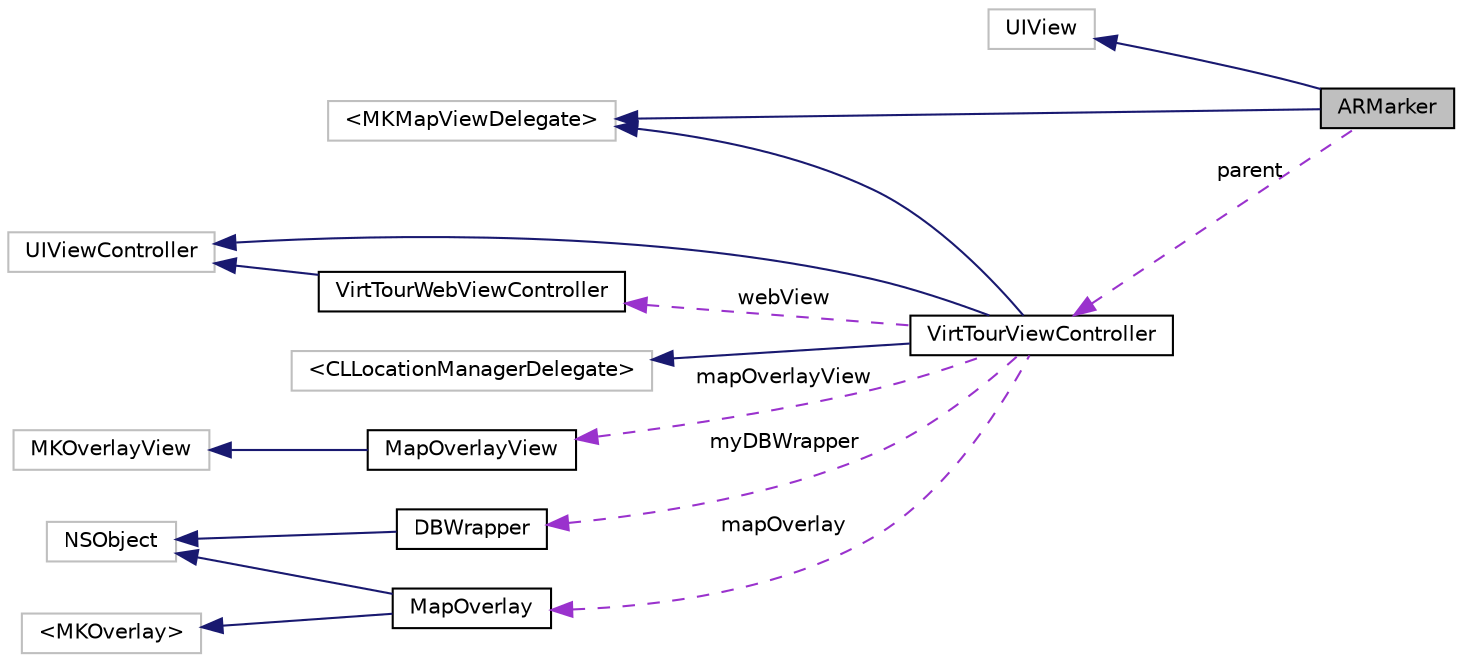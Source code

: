 digraph "ARMarker"
{
  edge [fontname="Helvetica",fontsize="10",labelfontname="Helvetica",labelfontsize="10"];
  node [fontname="Helvetica",fontsize="10",shape=record];
  rankdir="LR";
  Node1 [label="ARMarker",height=0.2,width=0.4,color="black", fillcolor="grey75", style="filled" fontcolor="black"];
  Node2 -> Node1 [dir="back",color="midnightblue",fontsize="10",style="solid",fontname="Helvetica"];
  Node2 [label="UIView",height=0.2,width=0.4,color="grey75", fillcolor="white", style="filled"];
  Node3 -> Node1 [dir="back",color="midnightblue",fontsize="10",style="solid",fontname="Helvetica"];
  Node3 [label="\<MKMapViewDelegate\>",height=0.2,width=0.4,color="grey75", fillcolor="white", style="filled"];
  Node4 -> Node1 [dir="back",color="darkorchid3",fontsize="10",style="dashed",label=" parent" ,fontname="Helvetica"];
  Node4 [label="VirtTourViewController",height=0.2,width=0.4,color="black", fillcolor="white", style="filled",URL="$interface_virt_tour_view_controller.html"];
  Node5 -> Node4 [dir="back",color="midnightblue",fontsize="10",style="solid",fontname="Helvetica"];
  Node5 [label="UIViewController",height=0.2,width=0.4,color="grey75", fillcolor="white", style="filled"];
  Node3 -> Node4 [dir="back",color="midnightblue",fontsize="10",style="solid",fontname="Helvetica"];
  Node6 -> Node4 [dir="back",color="midnightblue",fontsize="10",style="solid",fontname="Helvetica"];
  Node6 [label="\<CLLocationManagerDelegate\>",height=0.2,width=0.4,color="grey75", fillcolor="white", style="filled"];
  Node7 -> Node4 [dir="back",color="darkorchid3",fontsize="10",style="dashed",label=" webView" ,fontname="Helvetica"];
  Node7 [label="VirtTourWebViewController",height=0.2,width=0.4,color="black", fillcolor="white", style="filled",URL="$interface_virt_tour_web_view_controller.html",tooltip="view controller for the web view"];
  Node5 -> Node7 [dir="back",color="midnightblue",fontsize="10",style="solid",fontname="Helvetica"];
  Node8 -> Node4 [dir="back",color="darkorchid3",fontsize="10",style="dashed",label=" mapOverlayView" ,fontname="Helvetica"];
  Node8 [label="MapOverlayView",height=0.2,width=0.4,color="black", fillcolor="white", style="filled",URL="$interface_map_overlay_view.html"];
  Node9 -> Node8 [dir="back",color="midnightblue",fontsize="10",style="solid",fontname="Helvetica"];
  Node9 [label="MKOverlayView",height=0.2,width=0.4,color="grey75", fillcolor="white", style="filled"];
  Node10 -> Node4 [dir="back",color="darkorchid3",fontsize="10",style="dashed",label=" mapOverlay" ,fontname="Helvetica"];
  Node10 [label="MapOverlay",height=0.2,width=0.4,color="black", fillcolor="white", style="filled",URL="$interface_map_overlay.html"];
  Node11 -> Node10 [dir="back",color="midnightblue",fontsize="10",style="solid",fontname="Helvetica"];
  Node11 [label="NSObject",height=0.2,width=0.4,color="grey75", fillcolor="white", style="filled"];
  Node12 -> Node10 [dir="back",color="midnightblue",fontsize="10",style="solid",fontname="Helvetica"];
  Node12 [label="\<MKOverlay\>",height=0.2,width=0.4,color="grey75", fillcolor="white", style="filled"];
  Node13 -> Node4 [dir="back",color="darkorchid3",fontsize="10",style="dashed",label=" myDBWrapper" ,fontname="Helvetica"];
  Node13 [label="DBWrapper",height=0.2,width=0.4,color="black", fillcolor="white", style="filled",URL="$interface_d_b_wrapper.html"];
  Node11 -> Node13 [dir="back",color="midnightblue",fontsize="10",style="solid",fontname="Helvetica"];
}
